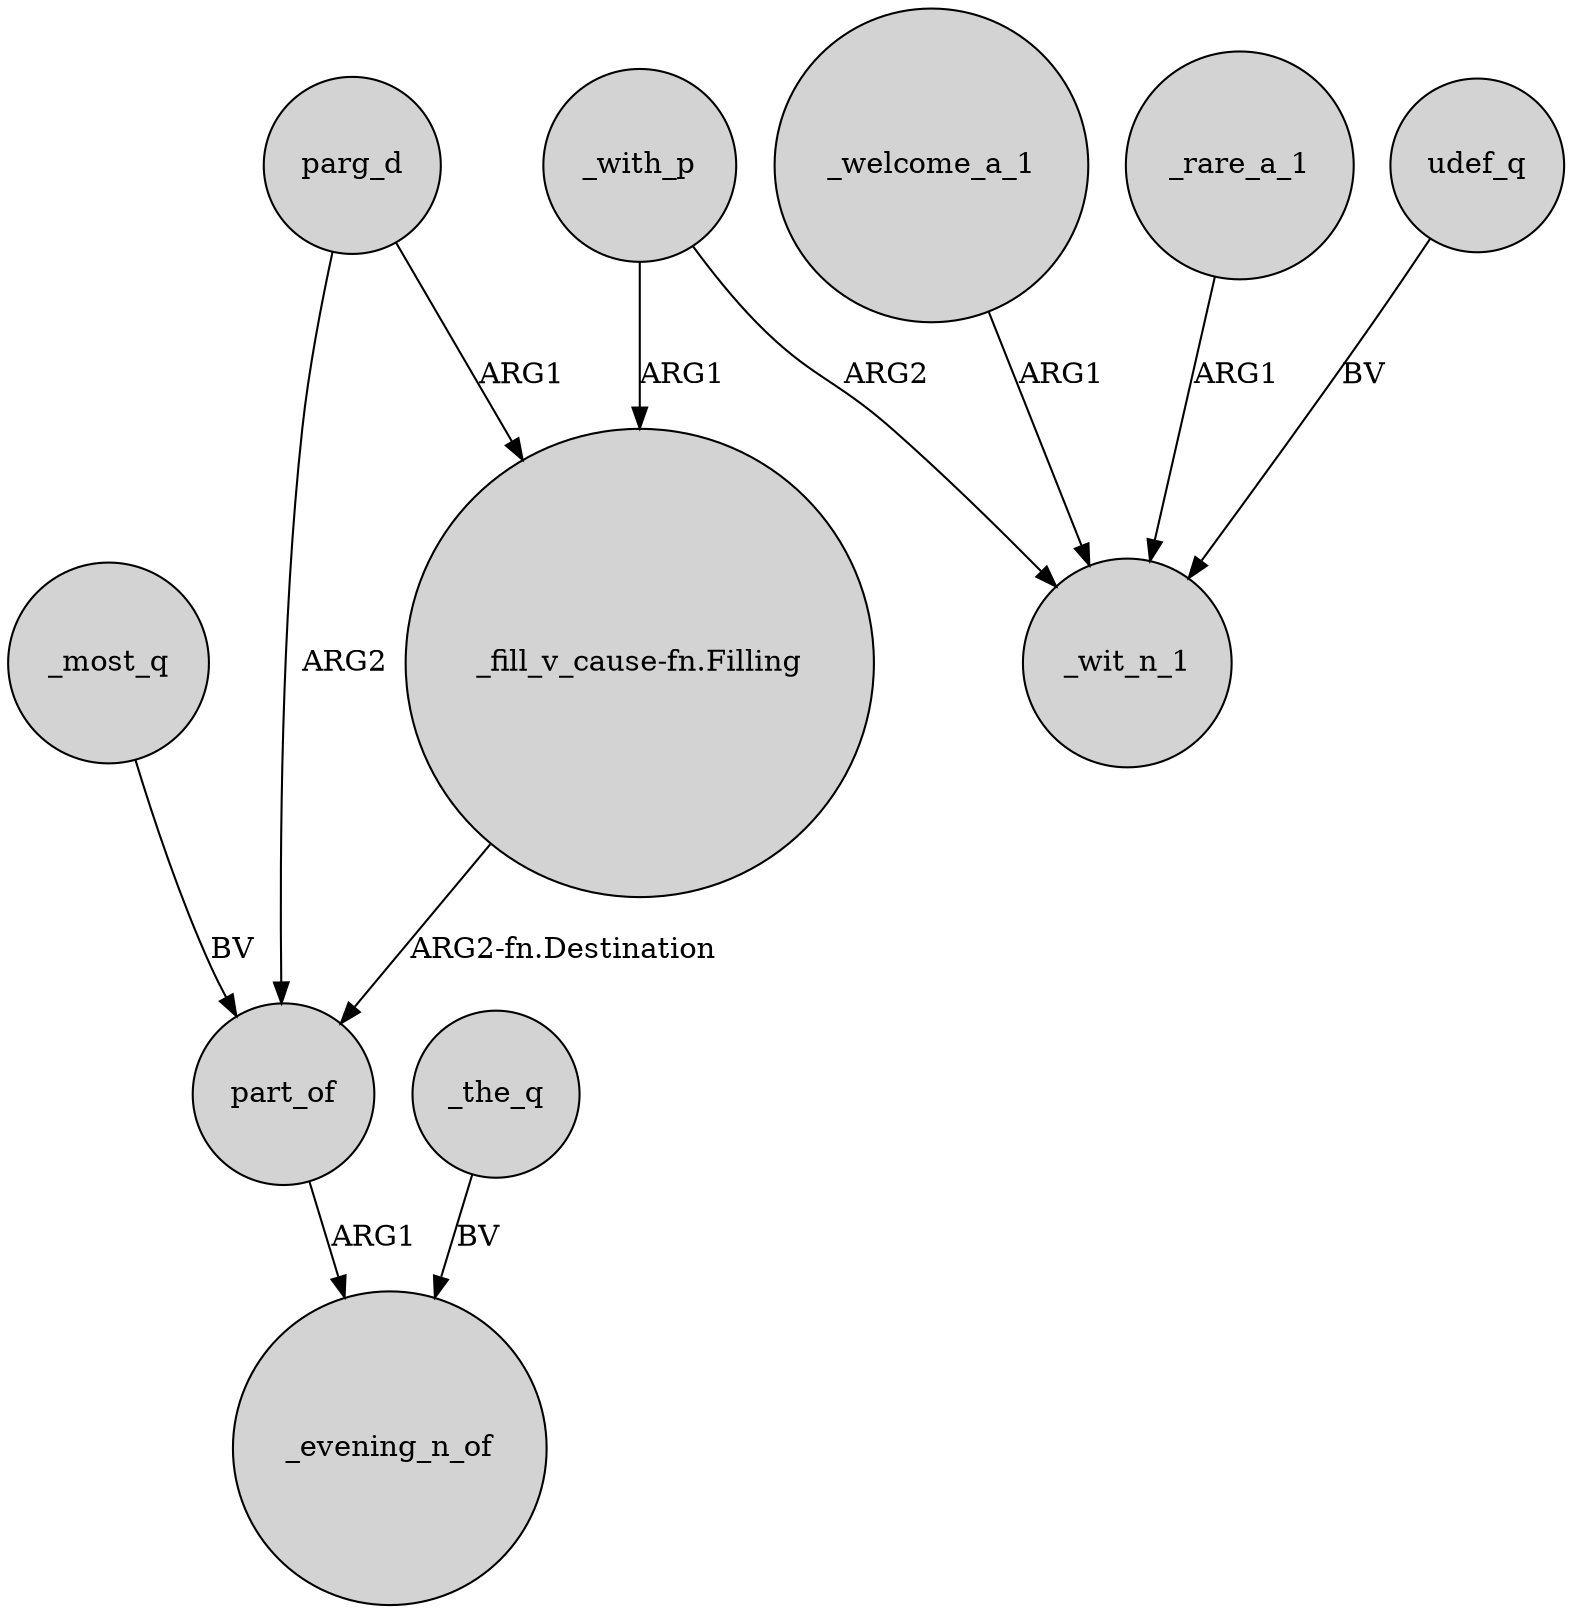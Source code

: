 digraph {
	node [shape=circle style=filled]
	_most_q -> part_of [label=BV]
	_welcome_a_1 -> _wit_n_1 [label=ARG1]
	part_of -> _evening_n_of [label=ARG1]
	parg_d -> part_of [label=ARG2]
	parg_d -> "_fill_v_cause-fn.Filling" [label=ARG1]
	_with_p -> _wit_n_1 [label=ARG2]
	_rare_a_1 -> _wit_n_1 [label=ARG1]
	_with_p -> "_fill_v_cause-fn.Filling" [label=ARG1]
	"_fill_v_cause-fn.Filling" -> part_of [label="ARG2-fn.Destination"]
	_the_q -> _evening_n_of [label=BV]
	udef_q -> _wit_n_1 [label=BV]
}
